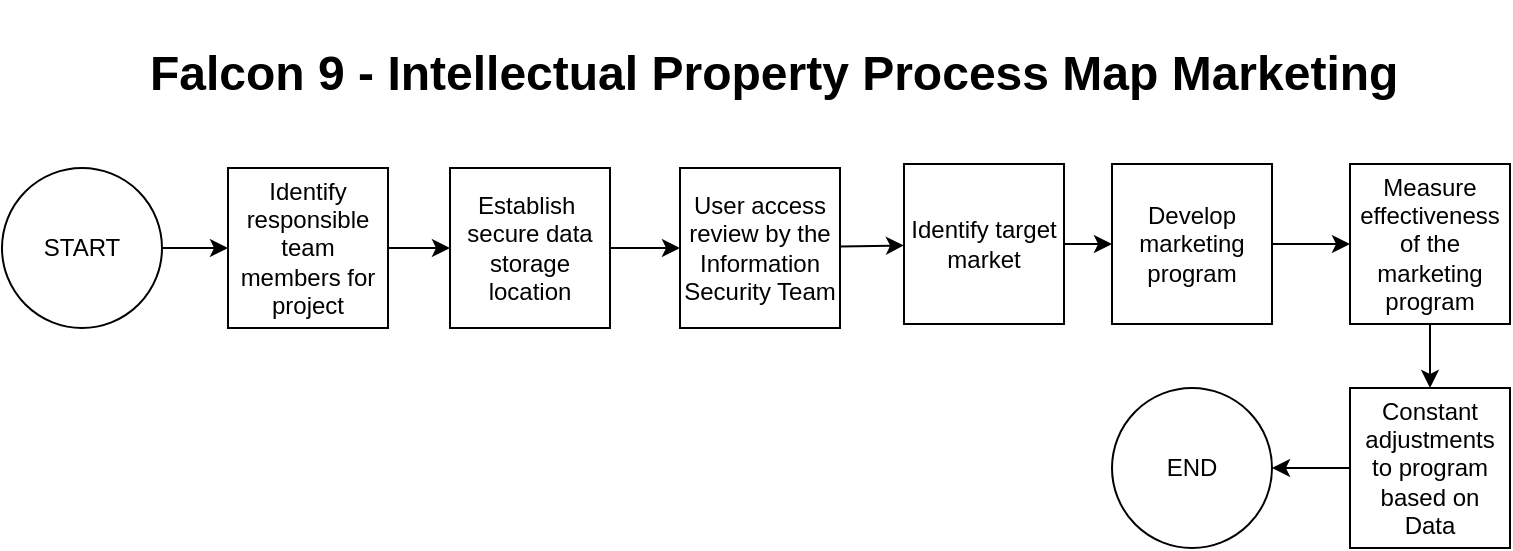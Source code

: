 <mxfile>
    <diagram id="PbFvnkKS_HCDwxyT2tBo" name="Page-1">
        <mxGraphModel dx="1052" dy="826" grid="0" gridSize="10" guides="1" tooltips="1" connect="1" arrows="1" fold="1" page="1" pageScale="1" pageWidth="850" pageHeight="1100" background="#ffffff" math="0" shadow="0">
            <root>
                <mxCell id="0"/>
                <mxCell id="1" parent="0"/>
                <mxCell id="2" value="&lt;h1 style=&quot;color: rgb(240 , 240 , 240) ; font-family: &amp;#34;helvetica&amp;#34; ; font-style: normal ; letter-spacing: normal ; text-align: left ; text-indent: 0px ; text-transform: none ; word-spacing: 0px&quot;&gt;&lt;font color=&quot;#000000&quot; style=&quot;background-color: rgb(255 , 255 , 255)&quot;&gt;Falcon 9 - Intellectual Property Process Map Marketing&lt;/font&gt;&lt;/h1&gt;" style="text;whiteSpace=wrap;html=1;" parent="1" vertex="1">
                    <mxGeometry x="104" y="24" width="642" height="74" as="geometry"/>
                </mxCell>
                <mxCell id="5" value="" style="edgeStyle=none;html=1;strokeColor=#000000;" parent="1" source="6" target="8" edge="1">
                    <mxGeometry relative="1" as="geometry"/>
                </mxCell>
                <mxCell id="6" value="START" style="ellipse;whiteSpace=wrap;html=1;aspect=fixed;" parent="1" vertex="1">
                    <mxGeometry x="32" y="108" width="80" height="80" as="geometry"/>
                </mxCell>
                <mxCell id="7" value="" style="edgeStyle=none;html=1;strokeColor=#000000;" parent="1" source="8" target="10" edge="1">
                    <mxGeometry relative="1" as="geometry"/>
                </mxCell>
                <mxCell id="8" value="Identify responsible team members for project" style="whiteSpace=wrap;html=1;aspect=fixed;" parent="1" vertex="1">
                    <mxGeometry x="145" y="108" width="80" height="80" as="geometry"/>
                </mxCell>
                <mxCell id="9" value="" style="edgeStyle=none;html=1;strokeColor=#000000;" parent="1" source="10" target="11" edge="1">
                    <mxGeometry relative="1" as="geometry"/>
                </mxCell>
                <mxCell id="10" value="Establish&amp;nbsp; secure data storage location" style="whiteSpace=wrap;html=1;aspect=fixed;" parent="1" vertex="1">
                    <mxGeometry x="256" y="108" width="80" height="80" as="geometry"/>
                </mxCell>
                <mxCell id="13" value="" style="edgeStyle=none;html=1;strokeColor=#000000;" parent="1" source="11" target="12" edge="1">
                    <mxGeometry relative="1" as="geometry"/>
                </mxCell>
                <mxCell id="11" value="User access review by the Information Security Team" style="whiteSpace=wrap;html=1;aspect=fixed;" parent="1" vertex="1">
                    <mxGeometry x="371" y="108" width="80" height="80" as="geometry"/>
                </mxCell>
                <mxCell id="24" value="" style="edgeStyle=none;html=1;strokeColor=#000000;" parent="1" source="12" target="16" edge="1">
                    <mxGeometry relative="1" as="geometry"/>
                </mxCell>
                <mxCell id="12" value="Identify target market" style="whiteSpace=wrap;html=1;aspect=fixed;" parent="1" vertex="1">
                    <mxGeometry x="483" y="106" width="80" height="80" as="geometry"/>
                </mxCell>
                <mxCell id="19" value="" style="edgeStyle=none;html=1;strokeColor=#000000;" parent="1" source="16" target="18" edge="1">
                    <mxGeometry relative="1" as="geometry"/>
                </mxCell>
                <mxCell id="16" value="Develop marketing program" style="whiteSpace=wrap;html=1;aspect=fixed;" parent="1" vertex="1">
                    <mxGeometry x="587" y="106" width="80" height="80" as="geometry"/>
                </mxCell>
                <mxCell id="21" value="" style="edgeStyle=none;html=1;strokeColor=#000000;" parent="1" source="18" target="20" edge="1">
                    <mxGeometry relative="1" as="geometry"/>
                </mxCell>
                <mxCell id="18" value="Measure effectiveness of the marketing program" style="whiteSpace=wrap;html=1;aspect=fixed;" parent="1" vertex="1">
                    <mxGeometry x="706" y="106" width="80" height="80" as="geometry"/>
                </mxCell>
                <mxCell id="23" value="" style="edgeStyle=none;html=1;strokeColor=#000000;" parent="1" source="20" target="22" edge="1">
                    <mxGeometry relative="1" as="geometry"/>
                </mxCell>
                <mxCell id="20" value="Constant adjustments to program based on Data" style="whiteSpace=wrap;html=1;aspect=fixed;" parent="1" vertex="1">
                    <mxGeometry x="706" y="218" width="80" height="80" as="geometry"/>
                </mxCell>
                <mxCell id="22" value="END" style="ellipse;whiteSpace=wrap;html=1;aspect=fixed;" parent="1" vertex="1">
                    <mxGeometry x="587" y="218" width="80" height="80" as="geometry"/>
                </mxCell>
            </root>
        </mxGraphModel>
    </diagram>
</mxfile>